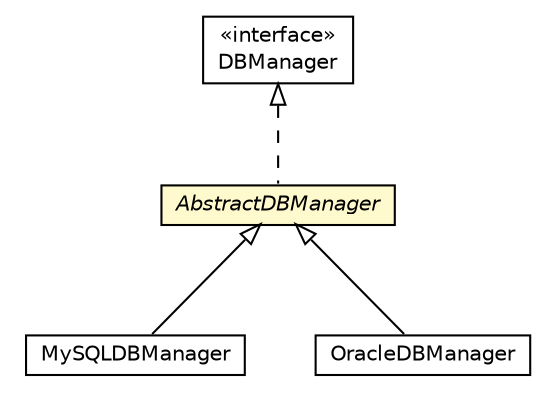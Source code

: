 #!/usr/local/bin/dot
#
# Class diagram 
# Generated by UMLGraph version R5_6_6-8-g8d7759 (http://www.umlgraph.org/)
#

digraph G {
	edge [fontname="Helvetica",fontsize=10,labelfontname="Helvetica",labelfontsize=10];
	node [fontname="Helvetica",fontsize=10,shape=plaintext];
	nodesep=0.25;
	ranksep=0.5;
	// org.dayatang.db.DBManager
	c19602 [label=<<table title="org.dayatang.db.DBManager" border="0" cellborder="1" cellspacing="0" cellpadding="2" port="p" href="./DBManager.html">
		<tr><td><table border="0" cellspacing="0" cellpadding="1">
<tr><td align="center" balign="center"> &#171;interface&#187; </td></tr>
<tr><td align="center" balign="center"> DBManager </td></tr>
		</table></td></tr>
		</table>>, URL="./DBManager.html", fontname="Helvetica", fontcolor="black", fontsize=10.0];
	// org.dayatang.db.AbstractDBManager
	c19605 [label=<<table title="org.dayatang.db.AbstractDBManager" border="0" cellborder="1" cellspacing="0" cellpadding="2" port="p" bgcolor="lemonChiffon" href="./AbstractDBManager.html">
		<tr><td><table border="0" cellspacing="0" cellpadding="1">
<tr><td align="center" balign="center"><font face="Helvetica-Oblique"> AbstractDBManager </font></td></tr>
		</table></td></tr>
		</table>>, URL="./AbstractDBManager.html", fontname="Helvetica", fontcolor="black", fontsize=10.0];
	// org.dayatang.db.mysql.MySQLDBManager
	c19606 [label=<<table title="org.dayatang.db.mysql.MySQLDBManager" border="0" cellborder="1" cellspacing="0" cellpadding="2" port="p" href="./mysql/MySQLDBManager.html">
		<tr><td><table border="0" cellspacing="0" cellpadding="1">
<tr><td align="center" balign="center"> MySQLDBManager </td></tr>
		</table></td></tr>
		</table>>, URL="./mysql/MySQLDBManager.html", fontname="Helvetica", fontcolor="black", fontsize=10.0];
	// org.dayatang.db.oracle.OracleDBManager
	c19607 [label=<<table title="org.dayatang.db.oracle.OracleDBManager" border="0" cellborder="1" cellspacing="0" cellpadding="2" port="p" href="./oracle/OracleDBManager.html">
		<tr><td><table border="0" cellspacing="0" cellpadding="1">
<tr><td align="center" balign="center"> OracleDBManager </td></tr>
		</table></td></tr>
		</table>>, URL="./oracle/OracleDBManager.html", fontname="Helvetica", fontcolor="black", fontsize=10.0];
	//org.dayatang.db.AbstractDBManager implements org.dayatang.db.DBManager
	c19602:p -> c19605:p [dir=back,arrowtail=empty,style=dashed];
	//org.dayatang.db.mysql.MySQLDBManager extends org.dayatang.db.AbstractDBManager
	c19605:p -> c19606:p [dir=back,arrowtail=empty];
	//org.dayatang.db.oracle.OracleDBManager extends org.dayatang.db.AbstractDBManager
	c19605:p -> c19607:p [dir=back,arrowtail=empty];
}

